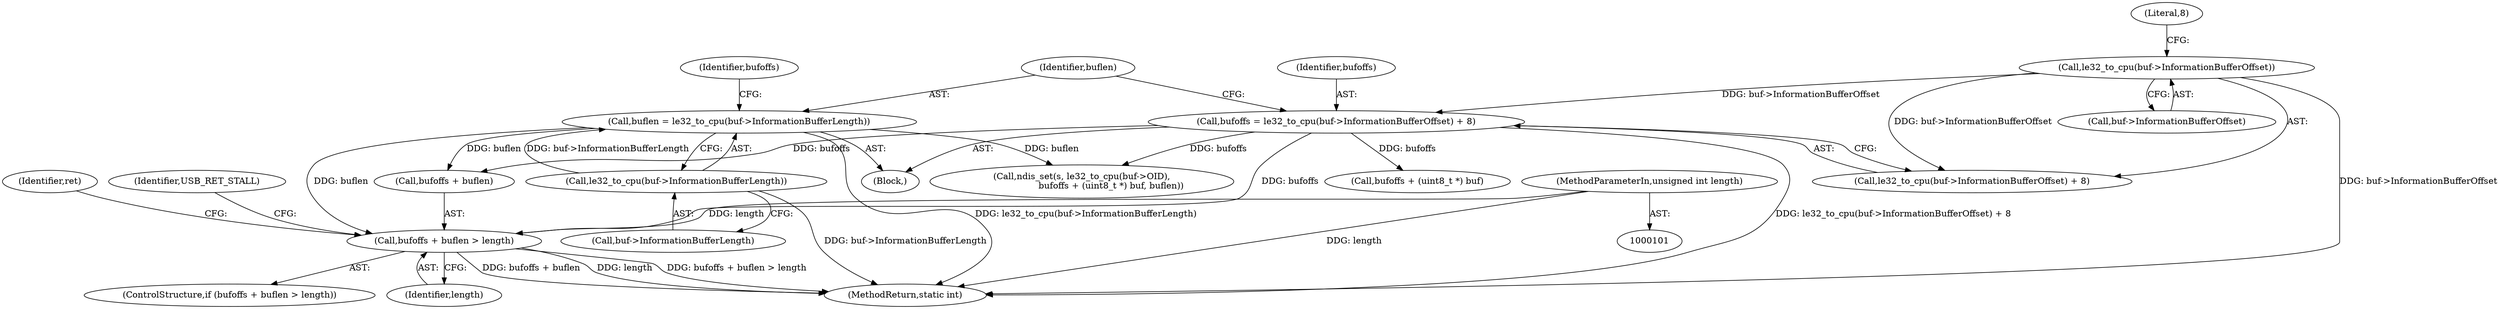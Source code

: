 digraph "1_qemu_fe3c546c5ff2a6210f9a4d8561cc64051ca8603e_0@del" {
"1000136" [label="(Call,bufoffs + buflen > length)"];
"1000121" [label="(Call,bufoffs = le32_to_cpu(buf->InformationBufferOffset) + 8)"];
"1000124" [label="(Call,le32_to_cpu(buf->InformationBufferOffset))"];
"1000129" [label="(Call,buflen = le32_to_cpu(buf->InformationBufferLength))"];
"1000131" [label="(Call,le32_to_cpu(buf->InformationBufferLength))"];
"1000104" [label="(MethodParameterIn,unsigned int length)"];
"1000185" [label="(MethodReturn,static int)"];
"1000122" [label="(Identifier,bufoffs)"];
"1000136" [label="(Call,bufoffs + buflen > length)"];
"1000121" [label="(Call,bufoffs = le32_to_cpu(buf->InformationBufferOffset) + 8)"];
"1000135" [label="(ControlStructure,if (bufoffs + buflen > length))"];
"1000151" [label="(Call,bufoffs + (uint8_t *) buf)"];
"1000104" [label="(MethodParameterIn,unsigned int length)"];
"1000144" [label="(Identifier,ret)"];
"1000145" [label="(Call,ndis_set(s, le32_to_cpu(buf->OID),\n                     bufoffs + (uint8_t *) buf, buflen))"];
"1000131" [label="(Call,le32_to_cpu(buf->InformationBufferLength))"];
"1000129" [label="(Call,buflen = le32_to_cpu(buf->InformationBufferLength))"];
"1000132" [label="(Call,buf->InformationBufferLength)"];
"1000142" [label="(Identifier,USB_RET_STALL)"];
"1000123" [label="(Call,le32_to_cpu(buf->InformationBufferOffset) + 8)"];
"1000140" [label="(Identifier,length)"];
"1000137" [label="(Call,bufoffs + buflen)"];
"1000130" [label="(Identifier,buflen)"];
"1000125" [label="(Call,buf->InformationBufferOffset)"];
"1000124" [label="(Call,le32_to_cpu(buf->InformationBufferOffset))"];
"1000128" [label="(Literal,8)"];
"1000105" [label="(Block,)"];
"1000138" [label="(Identifier,bufoffs)"];
"1000136" -> "1000135"  [label="AST: "];
"1000136" -> "1000140"  [label="CFG: "];
"1000137" -> "1000136"  [label="AST: "];
"1000140" -> "1000136"  [label="AST: "];
"1000142" -> "1000136"  [label="CFG: "];
"1000144" -> "1000136"  [label="CFG: "];
"1000136" -> "1000185"  [label="DDG: length"];
"1000136" -> "1000185"  [label="DDG: bufoffs + buflen > length"];
"1000136" -> "1000185"  [label="DDG: bufoffs + buflen"];
"1000121" -> "1000136"  [label="DDG: bufoffs"];
"1000129" -> "1000136"  [label="DDG: buflen"];
"1000104" -> "1000136"  [label="DDG: length"];
"1000121" -> "1000105"  [label="AST: "];
"1000121" -> "1000123"  [label="CFG: "];
"1000122" -> "1000121"  [label="AST: "];
"1000123" -> "1000121"  [label="AST: "];
"1000130" -> "1000121"  [label="CFG: "];
"1000121" -> "1000185"  [label="DDG: le32_to_cpu(buf->InformationBufferOffset) + 8"];
"1000124" -> "1000121"  [label="DDG: buf->InformationBufferOffset"];
"1000121" -> "1000137"  [label="DDG: bufoffs"];
"1000121" -> "1000145"  [label="DDG: bufoffs"];
"1000121" -> "1000151"  [label="DDG: bufoffs"];
"1000124" -> "1000123"  [label="AST: "];
"1000124" -> "1000125"  [label="CFG: "];
"1000125" -> "1000124"  [label="AST: "];
"1000128" -> "1000124"  [label="CFG: "];
"1000124" -> "1000185"  [label="DDG: buf->InformationBufferOffset"];
"1000124" -> "1000123"  [label="DDG: buf->InformationBufferOffset"];
"1000129" -> "1000105"  [label="AST: "];
"1000129" -> "1000131"  [label="CFG: "];
"1000130" -> "1000129"  [label="AST: "];
"1000131" -> "1000129"  [label="AST: "];
"1000138" -> "1000129"  [label="CFG: "];
"1000129" -> "1000185"  [label="DDG: le32_to_cpu(buf->InformationBufferLength)"];
"1000131" -> "1000129"  [label="DDG: buf->InformationBufferLength"];
"1000129" -> "1000137"  [label="DDG: buflen"];
"1000129" -> "1000145"  [label="DDG: buflen"];
"1000131" -> "1000132"  [label="CFG: "];
"1000132" -> "1000131"  [label="AST: "];
"1000131" -> "1000185"  [label="DDG: buf->InformationBufferLength"];
"1000104" -> "1000101"  [label="AST: "];
"1000104" -> "1000185"  [label="DDG: length"];
}
